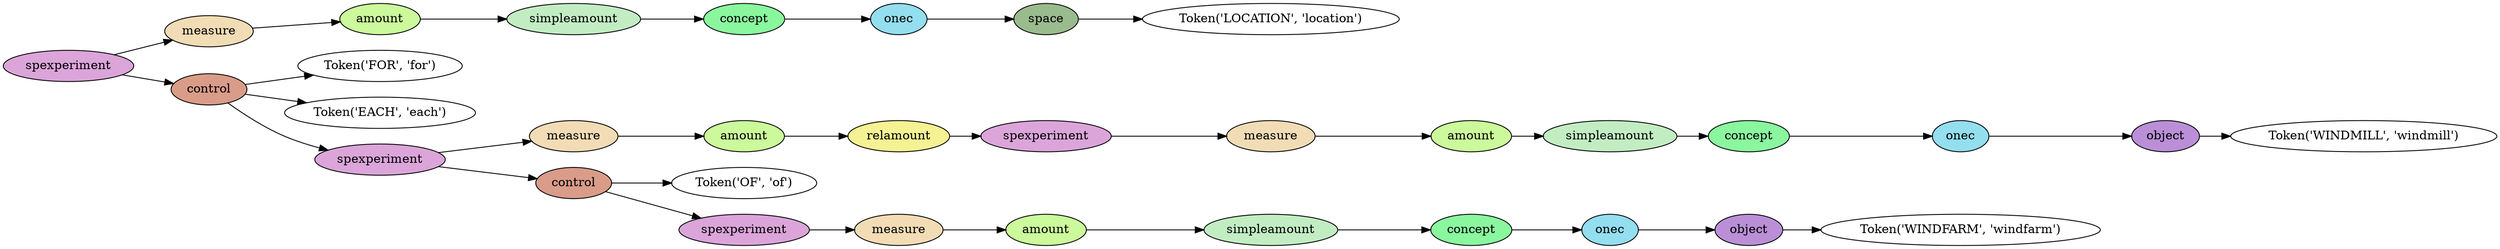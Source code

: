 digraph G {
rankdir=LR;
0 [label="Token('LOCATION', 'location')"];
1 [fillcolor="#9abb8e", label=space, style=filled];
1 -> 0;
2 [fillcolor="#93deef", label=onec, style=filled];
2 -> 1;
3 [fillcolor="#8af79f", label=concept, style=filled];
3 -> 2;
4 [fillcolor="#c2edc3", label=simpleamount, style=filled];
4 -> 3;
5 [fillcolor="#cbf99b", label=amount, style=filled];
5 -> 4;
6 [fillcolor="#f1dcb5", label=measure, style=filled];
6 -> 5;
7 [label="Token('FOR', 'for')"];
8 [label="Token('EACH', 'each')"];
9 [label="Token('WINDMILL', 'windmill')"];
10 [fillcolor="#ba8fd7", label=object, style=filled];
10 -> 9;
11 [fillcolor="#93deef", label=onec, style=filled];
11 -> 10;
12 [fillcolor="#8af79f", label=concept, style=filled];
12 -> 11;
13 [fillcolor="#c2edc3", label=simpleamount, style=filled];
13 -> 12;
14 [fillcolor="#cbf99b", label=amount, style=filled];
14 -> 13;
15 [fillcolor="#f1dcb5", label=measure, style=filled];
15 -> 14;
16 [fillcolor="#dba5da", label=spexperiment, style=filled];
16 -> 15;
17 [fillcolor="#f4f293", label=relamount, style=filled];
17 -> 16;
18 [fillcolor="#cbf99b", label=amount, style=filled];
18 -> 17;
19 [fillcolor="#f1dcb5", label=measure, style=filled];
19 -> 18;
20 [label="Token('OF', 'of')"];
21 [label="Token('WINDFARM', 'windfarm')"];
22 [fillcolor="#ba8fd7", label=object, style=filled];
22 -> 21;
23 [fillcolor="#93deef", label=onec, style=filled];
23 -> 22;
24 [fillcolor="#8af79f", label=concept, style=filled];
24 -> 23;
25 [fillcolor="#c2edc3", label=simpleamount, style=filled];
25 -> 24;
26 [fillcolor="#cbf99b", label=amount, style=filled];
26 -> 25;
27 [fillcolor="#f1dcb5", label=measure, style=filled];
27 -> 26;
28 [fillcolor="#dba5da", label=spexperiment, style=filled];
28 -> 27;
29 [fillcolor="#d99c89", label=control, style=filled];
29 -> 20;
29 -> 28;
30 [fillcolor="#dba5da", label=spexperiment, style=filled];
30 -> 19;
30 -> 29;
31 [fillcolor="#d99c89", label=control, style=filled];
31 -> 7;
31 -> 8;
31 -> 30;
32 [fillcolor="#dba5da", label=spexperiment, style=filled];
32 -> 6;
32 -> 31;
}
